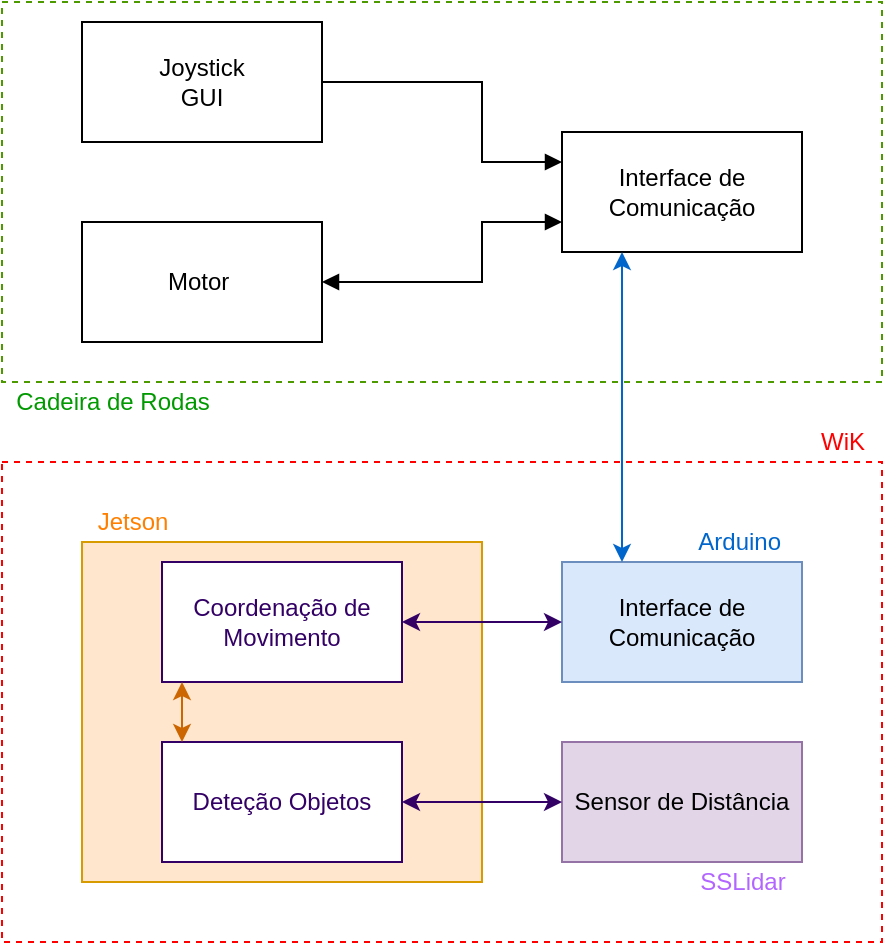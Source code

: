 <mxfile version="20.0.1" type="device"><diagram id="w9cxNn1yYFPTrN0lWdAP" name="Page-1"><mxGraphModel dx="650" dy="687" grid="1" gridSize="10" guides="1" tooltips="1" connect="1" arrows="1" fold="1" page="1" pageScale="1" pageWidth="850" pageHeight="1100" math="0" shadow="0"><root><mxCell id="0"/><mxCell id="1" parent="0"/><mxCell id="bqp-EzqbzRZc5CJBKOrq-1" value="" style="rounded=0;whiteSpace=wrap;html=1;fillColor=none;strokeColor=#4D9900;dashed=1;" vertex="1" parent="1"><mxGeometry x="200" y="10" width="440" height="190" as="geometry"/></mxCell><mxCell id="bqp-EzqbzRZc5CJBKOrq-2" value="" style="rounded=0;whiteSpace=wrap;html=1;fillColor=none;strokeColor=#FF0000;dashed=1;" vertex="1" parent="1"><mxGeometry x="200" y="240" width="440" height="240" as="geometry"/></mxCell><mxCell id="bqp-EzqbzRZc5CJBKOrq-3" value="Joystick&lt;br&gt;GUI" style="rounded=0;whiteSpace=wrap;html=1;strokeColor=#000000;fillColor=none;" vertex="1" parent="1"><mxGeometry x="240" y="20" width="120" height="60" as="geometry"/></mxCell><mxCell id="bqp-EzqbzRZc5CJBKOrq-4" value="Interface de Comunicação" style="rounded=0;whiteSpace=wrap;html=1;strokeColor=#000000;fillColor=none;" vertex="1" parent="1"><mxGeometry x="480" y="75" width="120" height="60" as="geometry"/></mxCell><mxCell id="bqp-EzqbzRZc5CJBKOrq-5" value="Interface de Comunicação" style="rounded=0;whiteSpace=wrap;html=1;strokeColor=#6c8ebf;fillColor=#dae8fc;" vertex="1" parent="1"><mxGeometry x="480" y="290" width="120" height="60" as="geometry"/></mxCell><mxCell id="bqp-EzqbzRZc5CJBKOrq-6" value="Arduino&amp;nbsp;" style="text;html=1;align=center;verticalAlign=middle;resizable=0;points=[];autosize=1;strokeColor=none;fillColor=none;fontColor=#0066CC;" vertex="1" parent="1"><mxGeometry x="540" y="270" width="60" height="20" as="geometry"/></mxCell><mxCell id="bqp-EzqbzRZc5CJBKOrq-7" value="" style="endArrow=classic;startArrow=classic;html=1;rounded=0;fontColor=#0066CC;entryX=0.25;entryY=1;entryDx=0;entryDy=0;exitX=0.25;exitY=0;exitDx=0;exitDy=0;strokeColor=#0066CC;" edge="1" parent="1" source="bqp-EzqbzRZc5CJBKOrq-5" target="bqp-EzqbzRZc5CJBKOrq-4"><mxGeometry width="50" height="50" relative="1" as="geometry"><mxPoint x="370" y="430" as="sourcePoint"/><mxPoint x="420" y="380" as="targetPoint"/><Array as="points"/></mxGeometry></mxCell><mxCell id="bqp-EzqbzRZc5CJBKOrq-8" value="" style="rounded=0;whiteSpace=wrap;html=1;strokeColor=#D79B00;fillColor=#ffe6cc;" vertex="1" parent="1"><mxGeometry x="240" y="280" width="200" height="170" as="geometry"/></mxCell><mxCell id="bqp-EzqbzRZc5CJBKOrq-9" value="Jetson" style="text;html=1;align=center;verticalAlign=middle;resizable=0;points=[];autosize=1;strokeColor=none;fillColor=none;fontColor=#FF8000;" vertex="1" parent="1"><mxGeometry x="240" y="260" width="50" height="20" as="geometry"/></mxCell><mxCell id="bqp-EzqbzRZc5CJBKOrq-11" value="Sensor de Distância" style="rounded=0;whiteSpace=wrap;html=1;strokeColor=#9673a6;fillColor=#e1d5e7;" vertex="1" parent="1"><mxGeometry x="480" y="380" width="120" height="60" as="geometry"/></mxCell><mxCell id="bqp-EzqbzRZc5CJBKOrq-12" value="Deteção Objetos" style="rounded=0;whiteSpace=wrap;html=1;fontColor=#330066;strokeColor=#330066;fillColor=default;" vertex="1" parent="1"><mxGeometry x="280" y="380" width="120" height="60" as="geometry"/></mxCell><mxCell id="bqp-EzqbzRZc5CJBKOrq-13" value="Coordenação de Movimento" style="rounded=0;whiteSpace=wrap;html=1;fontColor=#330066;strokeColor=#330066;fillColor=default;" vertex="1" parent="1"><mxGeometry x="280" y="290" width="120" height="60" as="geometry"/></mxCell><mxCell id="bqp-EzqbzRZc5CJBKOrq-14" value="" style="endArrow=classic;startArrow=classic;html=1;rounded=0;fontColor=#330066;strokeColor=#CC6600;" edge="1" parent="1"><mxGeometry width="50" height="50" relative="1" as="geometry"><mxPoint x="290" y="380" as="sourcePoint"/><mxPoint x="290" y="350" as="targetPoint"/></mxGeometry></mxCell><mxCell id="bqp-EzqbzRZc5CJBKOrq-16" value="" style="endArrow=classic;startArrow=classic;html=1;rounded=0;fontColor=#330066;strokeColor=#330066;exitX=1;exitY=0.5;exitDx=0;exitDy=0;entryX=0;entryY=0.5;entryDx=0;entryDy=0;" edge="1" parent="1" source="bqp-EzqbzRZc5CJBKOrq-12" target="bqp-EzqbzRZc5CJBKOrq-11"><mxGeometry width="50" height="50" relative="1" as="geometry"><mxPoint x="430" y="450" as="sourcePoint"/><mxPoint x="480" y="400" as="targetPoint"/></mxGeometry></mxCell><mxCell id="bqp-EzqbzRZc5CJBKOrq-17" value="" style="endArrow=classic;startArrow=classic;html=1;rounded=0;fontColor=#330066;strokeColor=#330066;entryX=0;entryY=0.5;entryDx=0;entryDy=0;" edge="1" parent="1" target="bqp-EzqbzRZc5CJBKOrq-5"><mxGeometry width="50" height="50" relative="1" as="geometry"><mxPoint x="400" y="320" as="sourcePoint"/><mxPoint x="450" y="270" as="targetPoint"/></mxGeometry></mxCell><mxCell id="bqp-EzqbzRZc5CJBKOrq-18" value="Motor&amp;nbsp;" style="rounded=0;whiteSpace=wrap;html=1;strokeColor=#000000;fillColor=none;" vertex="1" parent="1"><mxGeometry x="240" y="120" width="120" height="60" as="geometry"/></mxCell><mxCell id="bqp-EzqbzRZc5CJBKOrq-22" value="" style="endArrow=block;html=1;rounded=0;fontColor=#330066;strokeColor=#000000;exitX=1;exitY=0.5;exitDx=0;exitDy=0;entryX=0;entryY=0.25;entryDx=0;entryDy=0;startArrow=none;startFill=0;endFill=1;" edge="1" parent="1" source="bqp-EzqbzRZc5CJBKOrq-3" target="bqp-EzqbzRZc5CJBKOrq-4"><mxGeometry width="50" height="50" relative="1" as="geometry"><mxPoint x="390" y="75" as="sourcePoint"/><mxPoint x="390" y="40" as="targetPoint"/><Array as="points"><mxPoint x="440" y="50"/><mxPoint x="440" y="90"/></Array></mxGeometry></mxCell><mxCell id="bqp-EzqbzRZc5CJBKOrq-24" value="" style="endArrow=block;html=1;rounded=0;fontColor=#330066;strokeColor=#000000;exitX=1;exitY=0.5;exitDx=0;exitDy=0;entryX=0;entryY=0.75;entryDx=0;entryDy=0;startArrow=block;startFill=1;endFill=1;" edge="1" parent="1" target="bqp-EzqbzRZc5CJBKOrq-4"><mxGeometry width="50" height="50" relative="1" as="geometry"><mxPoint x="360" y="150" as="sourcePoint"/><mxPoint x="480" y="190" as="targetPoint"/><Array as="points"><mxPoint x="440" y="150"/><mxPoint x="440" y="120"/></Array></mxGeometry></mxCell><mxCell id="bqp-EzqbzRZc5CJBKOrq-25" value="SSLidar" style="text;html=1;align=center;verticalAlign=middle;resizable=0;points=[];autosize=1;strokeColor=none;fillColor=none;fontColor=#B266FF;" vertex="1" parent="1"><mxGeometry x="540" y="440" width="60" height="20" as="geometry"/></mxCell><mxCell id="bqp-EzqbzRZc5CJBKOrq-26" value="WiK" style="text;html=1;align=center;verticalAlign=middle;resizable=0;points=[];autosize=1;strokeColor=none;fillColor=none;fontColor=#FF0000;" vertex="1" parent="1"><mxGeometry x="600" y="220" width="40" height="20" as="geometry"/></mxCell><mxCell id="bqp-EzqbzRZc5CJBKOrq-27" value="Cadeira de Rodas" style="text;html=1;align=center;verticalAlign=middle;resizable=0;points=[];autosize=1;strokeColor=none;fillColor=none;fontColor=#009900;" vertex="1" parent="1"><mxGeometry x="200" y="200" width="110" height="20" as="geometry"/></mxCell></root></mxGraphModel></diagram></mxfile>
